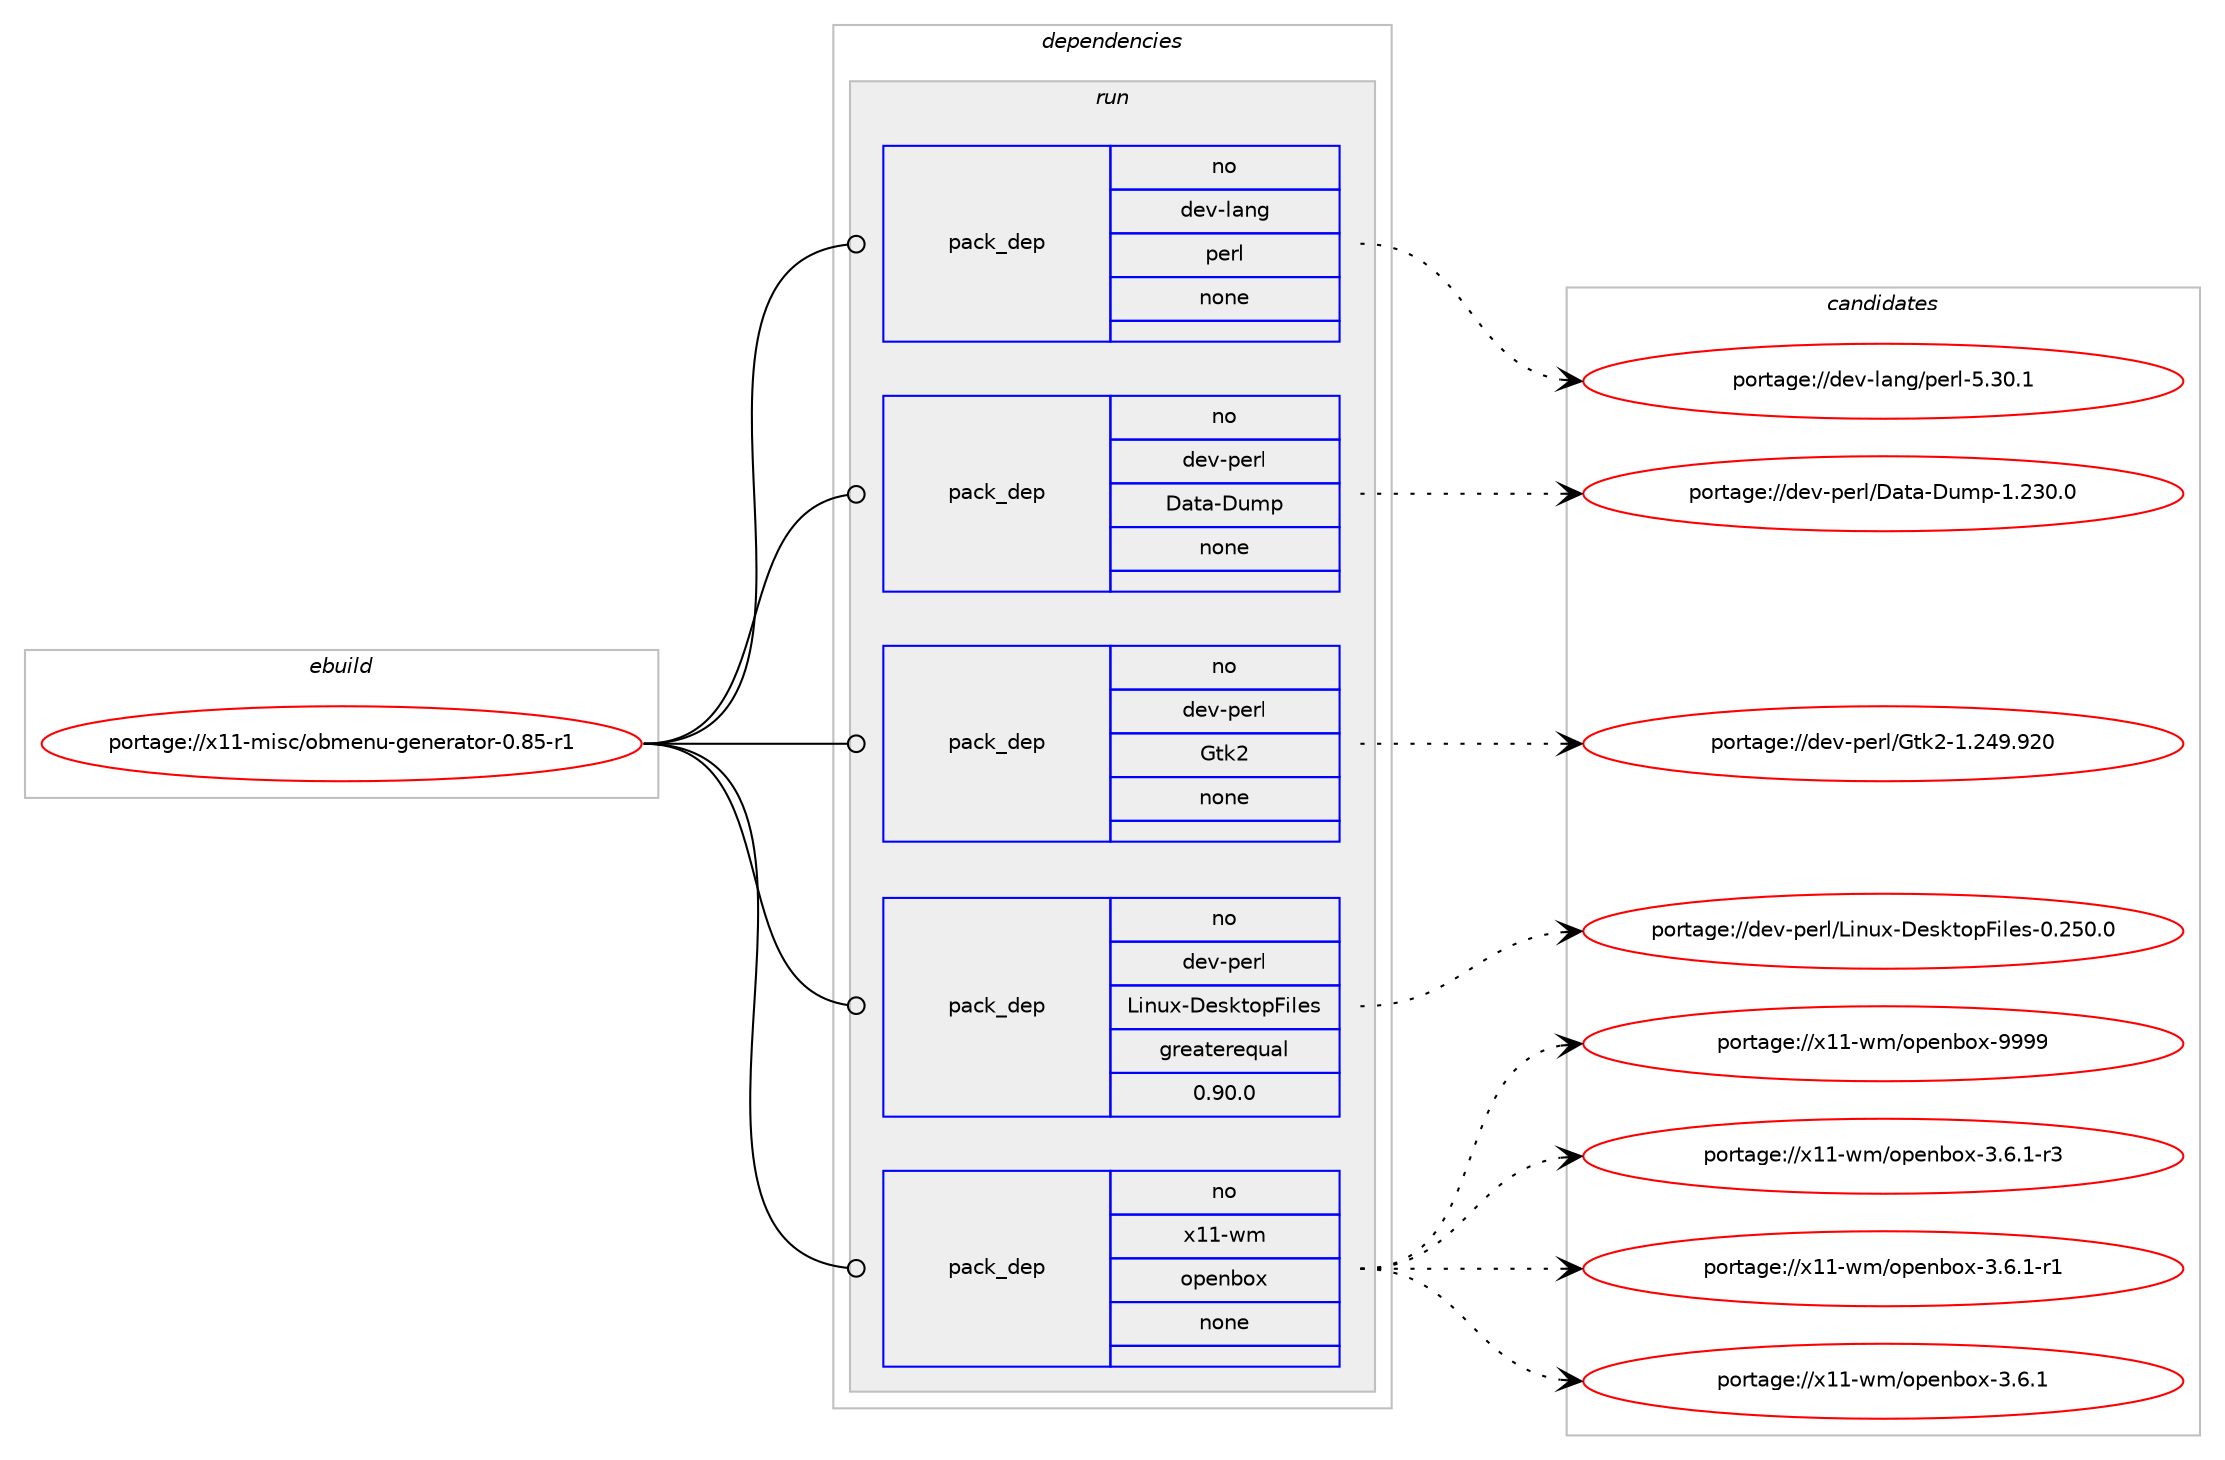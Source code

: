 digraph prolog {

# *************
# Graph options
# *************

newrank=true;
concentrate=true;
compound=true;
graph [rankdir=LR,fontname=Helvetica,fontsize=10,ranksep=1.5];#, ranksep=2.5, nodesep=0.2];
edge  [arrowhead=vee];
node  [fontname=Helvetica,fontsize=10];

# **********
# The ebuild
# **********

subgraph cluster_leftcol {
color=gray;
rank=same;
label=<<i>ebuild</i>>;
id [label="portage://x11-misc/obmenu-generator-0.85-r1", color=red, width=4, href="../x11-misc/obmenu-generator-0.85-r1.svg"];
}

# ****************
# The dependencies
# ****************

subgraph cluster_midcol {
color=gray;
label=<<i>dependencies</i>>;
subgraph cluster_compile {
fillcolor="#eeeeee";
style=filled;
label=<<i>compile</i>>;
}
subgraph cluster_compileandrun {
fillcolor="#eeeeee";
style=filled;
label=<<i>compile and run</i>>;
}
subgraph cluster_run {
fillcolor="#eeeeee";
style=filled;
label=<<i>run</i>>;
subgraph pack8408 {
dependency9789 [label=<<TABLE BORDER="0" CELLBORDER="1" CELLSPACING="0" CELLPADDING="4" WIDTH="220"><TR><TD ROWSPAN="6" CELLPADDING="30">pack_dep</TD></TR><TR><TD WIDTH="110">no</TD></TR><TR><TD>dev-lang</TD></TR><TR><TD>perl</TD></TR><TR><TD>none</TD></TR><TR><TD></TD></TR></TABLE>>, shape=none, color=blue];
}
id:e -> dependency9789:w [weight=20,style="solid",arrowhead="odot"];
subgraph pack8409 {
dependency9790 [label=<<TABLE BORDER="0" CELLBORDER="1" CELLSPACING="0" CELLPADDING="4" WIDTH="220"><TR><TD ROWSPAN="6" CELLPADDING="30">pack_dep</TD></TR><TR><TD WIDTH="110">no</TD></TR><TR><TD>dev-perl</TD></TR><TR><TD>Data-Dump</TD></TR><TR><TD>none</TD></TR><TR><TD></TD></TR></TABLE>>, shape=none, color=blue];
}
id:e -> dependency9790:w [weight=20,style="solid",arrowhead="odot"];
subgraph pack8410 {
dependency9791 [label=<<TABLE BORDER="0" CELLBORDER="1" CELLSPACING="0" CELLPADDING="4" WIDTH="220"><TR><TD ROWSPAN="6" CELLPADDING="30">pack_dep</TD></TR><TR><TD WIDTH="110">no</TD></TR><TR><TD>dev-perl</TD></TR><TR><TD>Gtk2</TD></TR><TR><TD>none</TD></TR><TR><TD></TD></TR></TABLE>>, shape=none, color=blue];
}
id:e -> dependency9791:w [weight=20,style="solid",arrowhead="odot"];
subgraph pack8411 {
dependency9792 [label=<<TABLE BORDER="0" CELLBORDER="1" CELLSPACING="0" CELLPADDING="4" WIDTH="220"><TR><TD ROWSPAN="6" CELLPADDING="30">pack_dep</TD></TR><TR><TD WIDTH="110">no</TD></TR><TR><TD>dev-perl</TD></TR><TR><TD>Linux-DesktopFiles</TD></TR><TR><TD>greaterequal</TD></TR><TR><TD>0.90.0</TD></TR></TABLE>>, shape=none, color=blue];
}
id:e -> dependency9792:w [weight=20,style="solid",arrowhead="odot"];
subgraph pack8412 {
dependency9793 [label=<<TABLE BORDER="0" CELLBORDER="1" CELLSPACING="0" CELLPADDING="4" WIDTH="220"><TR><TD ROWSPAN="6" CELLPADDING="30">pack_dep</TD></TR><TR><TD WIDTH="110">no</TD></TR><TR><TD>x11-wm</TD></TR><TR><TD>openbox</TD></TR><TR><TD>none</TD></TR><TR><TD></TD></TR></TABLE>>, shape=none, color=blue];
}
id:e -> dependency9793:w [weight=20,style="solid",arrowhead="odot"];
}
}

# **************
# The candidates
# **************

subgraph cluster_choices {
rank=same;
color=gray;
label=<<i>candidates</i>>;

subgraph choice8408 {
color=black;
nodesep=1;
choice10010111845108971101034711210111410845534651484649 [label="portage://dev-lang/perl-5.30.1", color=red, width=4,href="../dev-lang/perl-5.30.1.svg"];
dependency9789:e -> choice10010111845108971101034711210111410845534651484649:w [style=dotted,weight="100"];
}
subgraph choice8409 {
color=black;
nodesep=1;
choice100101118451121011141084768971169745681171091124549465051484648 [label="portage://dev-perl/Data-Dump-1.230.0", color=red, width=4,href="../dev-perl/Data-Dump-1.230.0.svg"];
dependency9790:e -> choice100101118451121011141084768971169745681171091124549465051484648:w [style=dotted,weight="100"];
}
subgraph choice8410 {
color=black;
nodesep=1;
choice1001011184511210111410847711161075045494650525746575048 [label="portage://dev-perl/Gtk2-1.249.920", color=red, width=4,href="../dev-perl/Gtk2-1.249.920.svg"];
dependency9791:e -> choice1001011184511210111410847711161075045494650525746575048:w [style=dotted,weight="100"];
}
subgraph choice8411 {
color=black;
nodesep=1;
choice1001011184511210111410847761051101171204568101115107116111112701051081011154548465053484648 [label="portage://dev-perl/Linux-DesktopFiles-0.250.0", color=red, width=4,href="../dev-perl/Linux-DesktopFiles-0.250.0.svg"];
dependency9792:e -> choice1001011184511210111410847761051101171204568101115107116111112701051081011154548465053484648:w [style=dotted,weight="100"];
}
subgraph choice8412 {
color=black;
nodesep=1;
choice12049494511910947111112101110981111204557575757 [label="portage://x11-wm/openbox-9999", color=red, width=4,href="../x11-wm/openbox-9999.svg"];
choice12049494511910947111112101110981111204551465446494511451 [label="portage://x11-wm/openbox-3.6.1-r3", color=red, width=4,href="../x11-wm/openbox-3.6.1-r3.svg"];
choice12049494511910947111112101110981111204551465446494511449 [label="portage://x11-wm/openbox-3.6.1-r1", color=red, width=4,href="../x11-wm/openbox-3.6.1-r1.svg"];
choice1204949451191094711111210111098111120455146544649 [label="portage://x11-wm/openbox-3.6.1", color=red, width=4,href="../x11-wm/openbox-3.6.1.svg"];
dependency9793:e -> choice12049494511910947111112101110981111204557575757:w [style=dotted,weight="100"];
dependency9793:e -> choice12049494511910947111112101110981111204551465446494511451:w [style=dotted,weight="100"];
dependency9793:e -> choice12049494511910947111112101110981111204551465446494511449:w [style=dotted,weight="100"];
dependency9793:e -> choice1204949451191094711111210111098111120455146544649:w [style=dotted,weight="100"];
}
}

}
